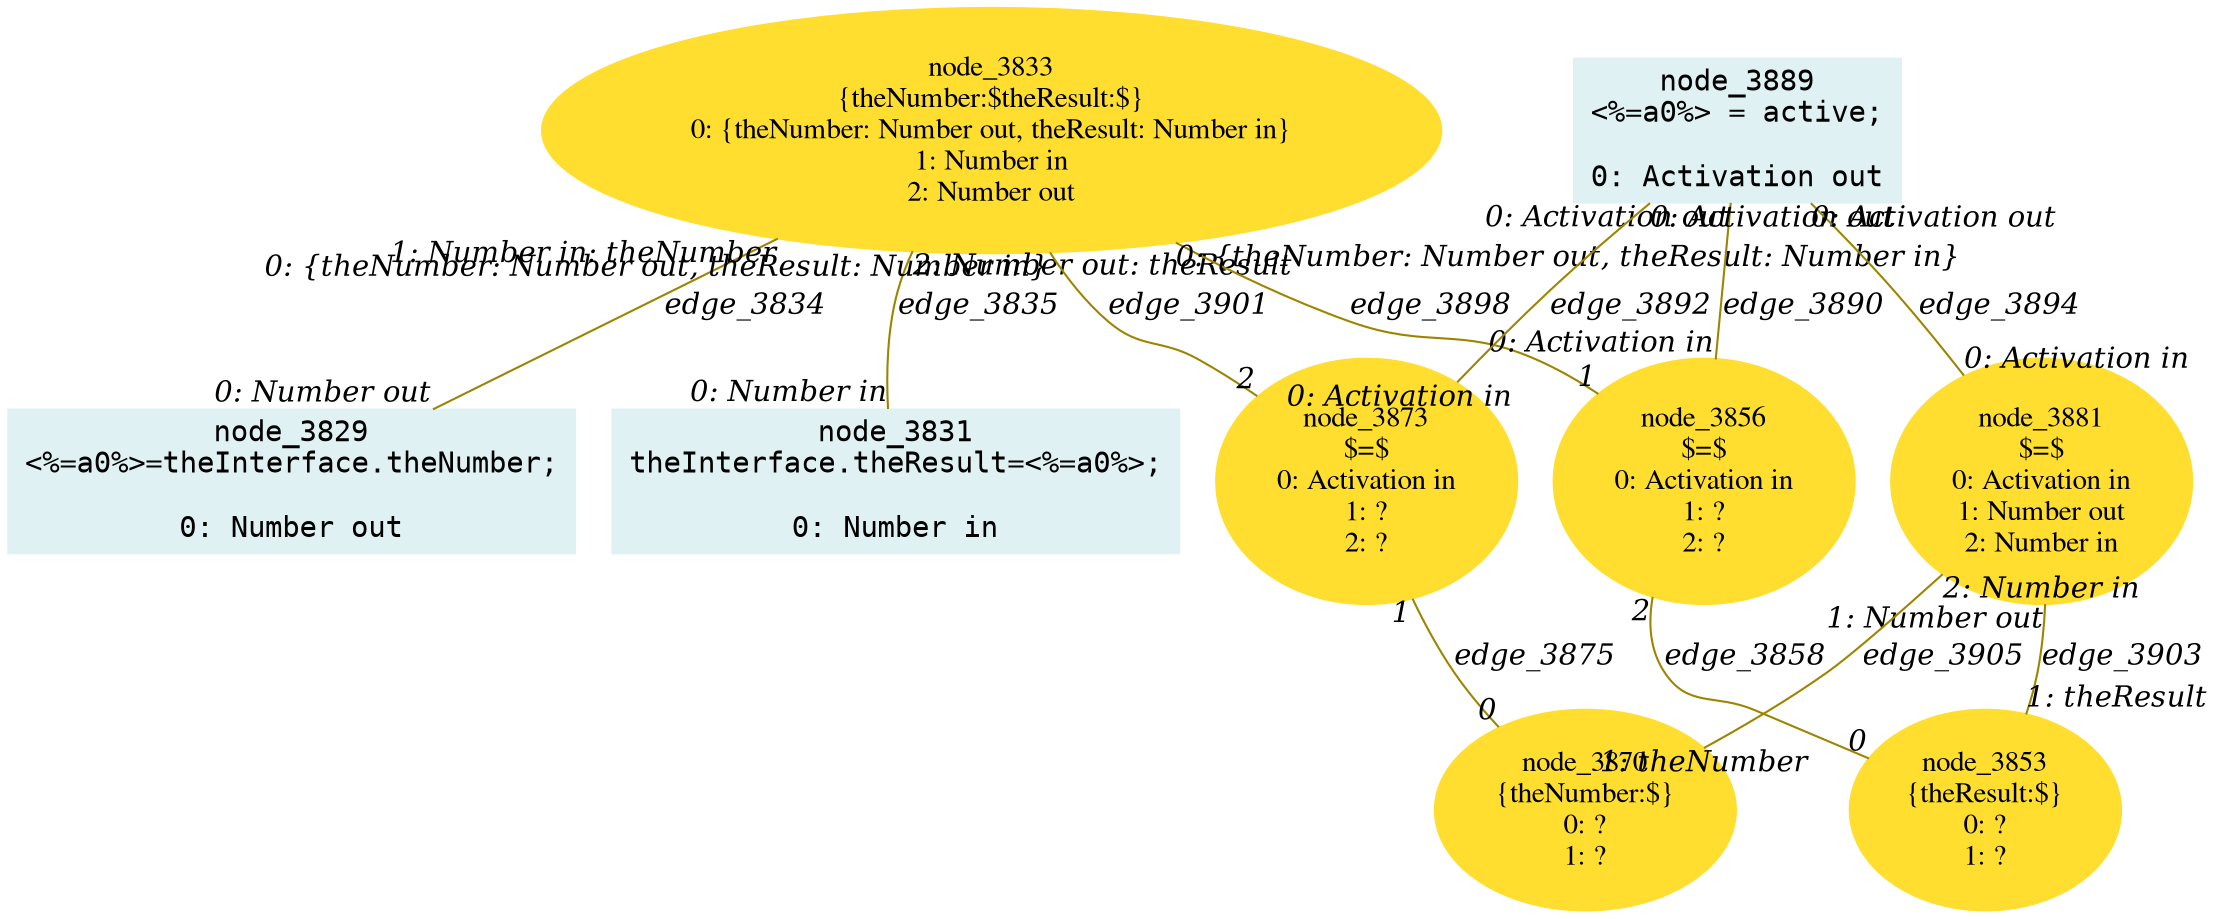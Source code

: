 digraph g{node_3829 [shape="box", style="filled", color="#dff1f2", fontname="Courier", label="node_3829
<%=a0%>=theInterface.theNumber;

0: Number out" ]
node_3831 [shape="box", style="filled", color="#dff1f2", fontname="Courier", label="node_3831
theInterface.theResult=<%=a0%>;

0: Number in" ]
node_3833 [shape="ellipse", style="filled", color="#ffde2f", fontname="Times", label="node_3833
{theNumber:$theResult:$}
0: {theNumber: Number out, theResult: Number in}
1: Number in
2: Number out" ]
node_3853 [shape="ellipse", style="filled", color="#ffde2f", fontname="Times", label="node_3853
{theResult:$}
0: ?
1: ?" ]
node_3856 [shape="ellipse", style="filled", color="#ffde2f", fontname="Times", label="node_3856
$=$
0: Activation in
1: ?
2: ?" ]
node_3870 [shape="ellipse", style="filled", color="#ffde2f", fontname="Times", label="node_3870
{theNumber:$}
0: ?
1: ?" ]
node_3873 [shape="ellipse", style="filled", color="#ffde2f", fontname="Times", label="node_3873
$=$
0: Activation in
1: ?
2: ?" ]
node_3881 [shape="ellipse", style="filled", color="#ffde2f", fontname="Times", label="node_3881
$=$
0: Activation in
1: Number out
2: Number in" ]
node_3889 [shape="box", style="filled", color="#dff1f2", fontname="Courier", label="node_3889
<%=a0%> = active;

0: Activation out" ]
node_3833 -> node_3829 [dir=none, arrowHead=none, fontname="Times-Italic", arrowsize=1, color="#9d8400", label="edge_3834",  headlabel="0: Number out", taillabel="1: Number in: theNumber" ]
node_3833 -> node_3831 [dir=none, arrowHead=none, fontname="Times-Italic", arrowsize=1, color="#9d8400", label="edge_3835",  headlabel="0: Number in", taillabel="2: Number out: theResult" ]
node_3856 -> node_3853 [dir=none, arrowHead=none, fontname="Times-Italic", arrowsize=1, color="#9d8400", label="edge_3858",  headlabel="0", taillabel="2" ]
node_3873 -> node_3870 [dir=none, arrowHead=none, fontname="Times-Italic", arrowsize=1, color="#9d8400", label="edge_3875",  headlabel="0", taillabel="1" ]
node_3889 -> node_3856 [dir=none, arrowHead=none, fontname="Times-Italic", arrowsize=1, color="#9d8400", label="edge_3890",  headlabel="0: Activation in", taillabel="0: Activation out" ]
node_3889 -> node_3873 [dir=none, arrowHead=none, fontname="Times-Italic", arrowsize=1, color="#9d8400", label="edge_3892",  headlabel="0: Activation in", taillabel="0: Activation out" ]
node_3889 -> node_3881 [dir=none, arrowHead=none, fontname="Times-Italic", arrowsize=1, color="#9d8400", label="edge_3894",  headlabel="0: Activation in", taillabel="0: Activation out" ]
node_3833 -> node_3856 [dir=none, arrowHead=none, fontname="Times-Italic", arrowsize=1, color="#9d8400", label="edge_3898",  headlabel="1", taillabel="0: {theNumber: Number out, theResult: Number in}" ]
node_3833 -> node_3873 [dir=none, arrowHead=none, fontname="Times-Italic", arrowsize=1, color="#9d8400", label="edge_3901",  headlabel="2", taillabel="0: {theNumber: Number out, theResult: Number in}" ]
node_3881 -> node_3853 [dir=none, arrowHead=none, fontname="Times-Italic", arrowsize=1, color="#9d8400", label="edge_3903",  headlabel="1: theResult", taillabel="1: Number out" ]
node_3881 -> node_3870 [dir=none, arrowHead=none, fontname="Times-Italic", arrowsize=1, color="#9d8400", label="edge_3905",  headlabel="1: theNumber", taillabel="2: Number in" ]
}